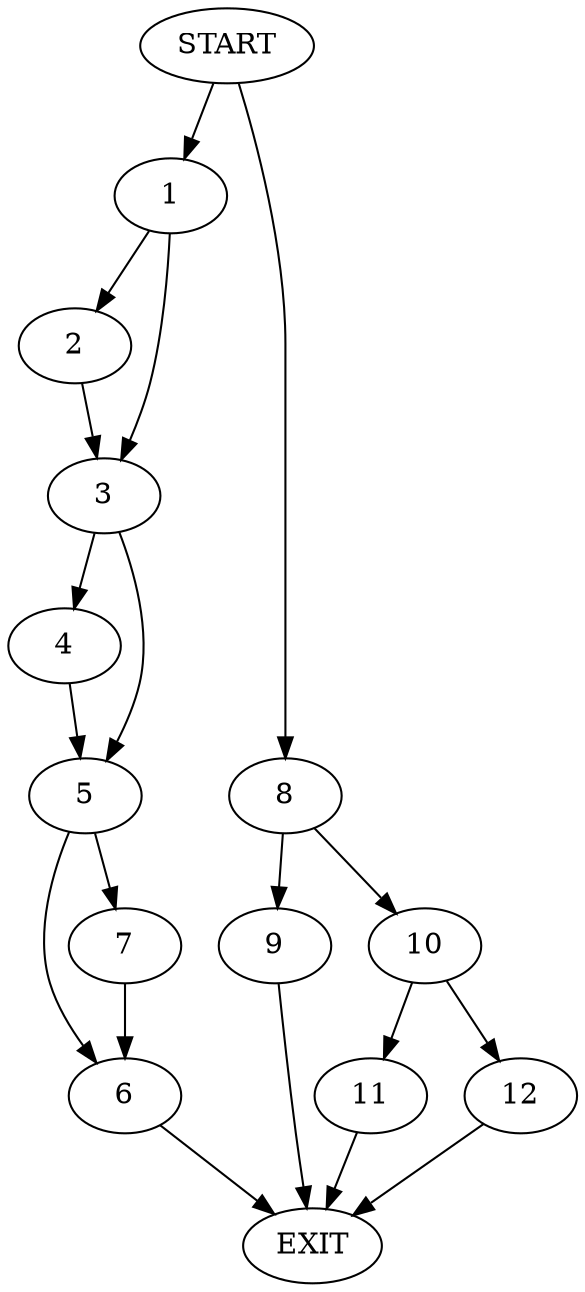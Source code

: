 digraph {
0 [label="START"]
13 [label="EXIT"]
0 -> 1
1 -> 2
1 -> 3
2 -> 3
3 -> 4
3 -> 5
4 -> 5
5 -> 6
5 -> 7
6 -> 13
7 -> 6
0 -> 8
8 -> 9
8 -> 10
9 -> 13
10 -> 11
10 -> 12
12 -> 13
11 -> 13
}

